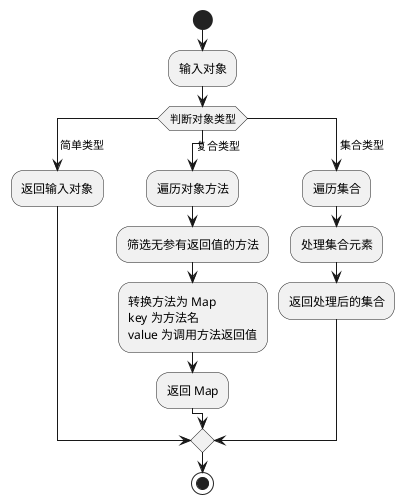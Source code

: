 @startuml
start
:输入对象;
switch (判断对象类型)
case ( 简单类型 )
  :返回输入对象;
case ( 复合类型 )
  :遍历对象方法;
  :筛选无参有返回值的方法;
  :转换方法为 Map\nkey 为方法名\nvalue 为调用方法返回值;
  :返回 Map;
case ( 集合类型 )
  :遍历集合;
  :处理集合元素;
  :返回处理后的集合;
endswitch
stop
'note right of 应用内核: 应用内核中可以包含多个应用构件
@enduml
